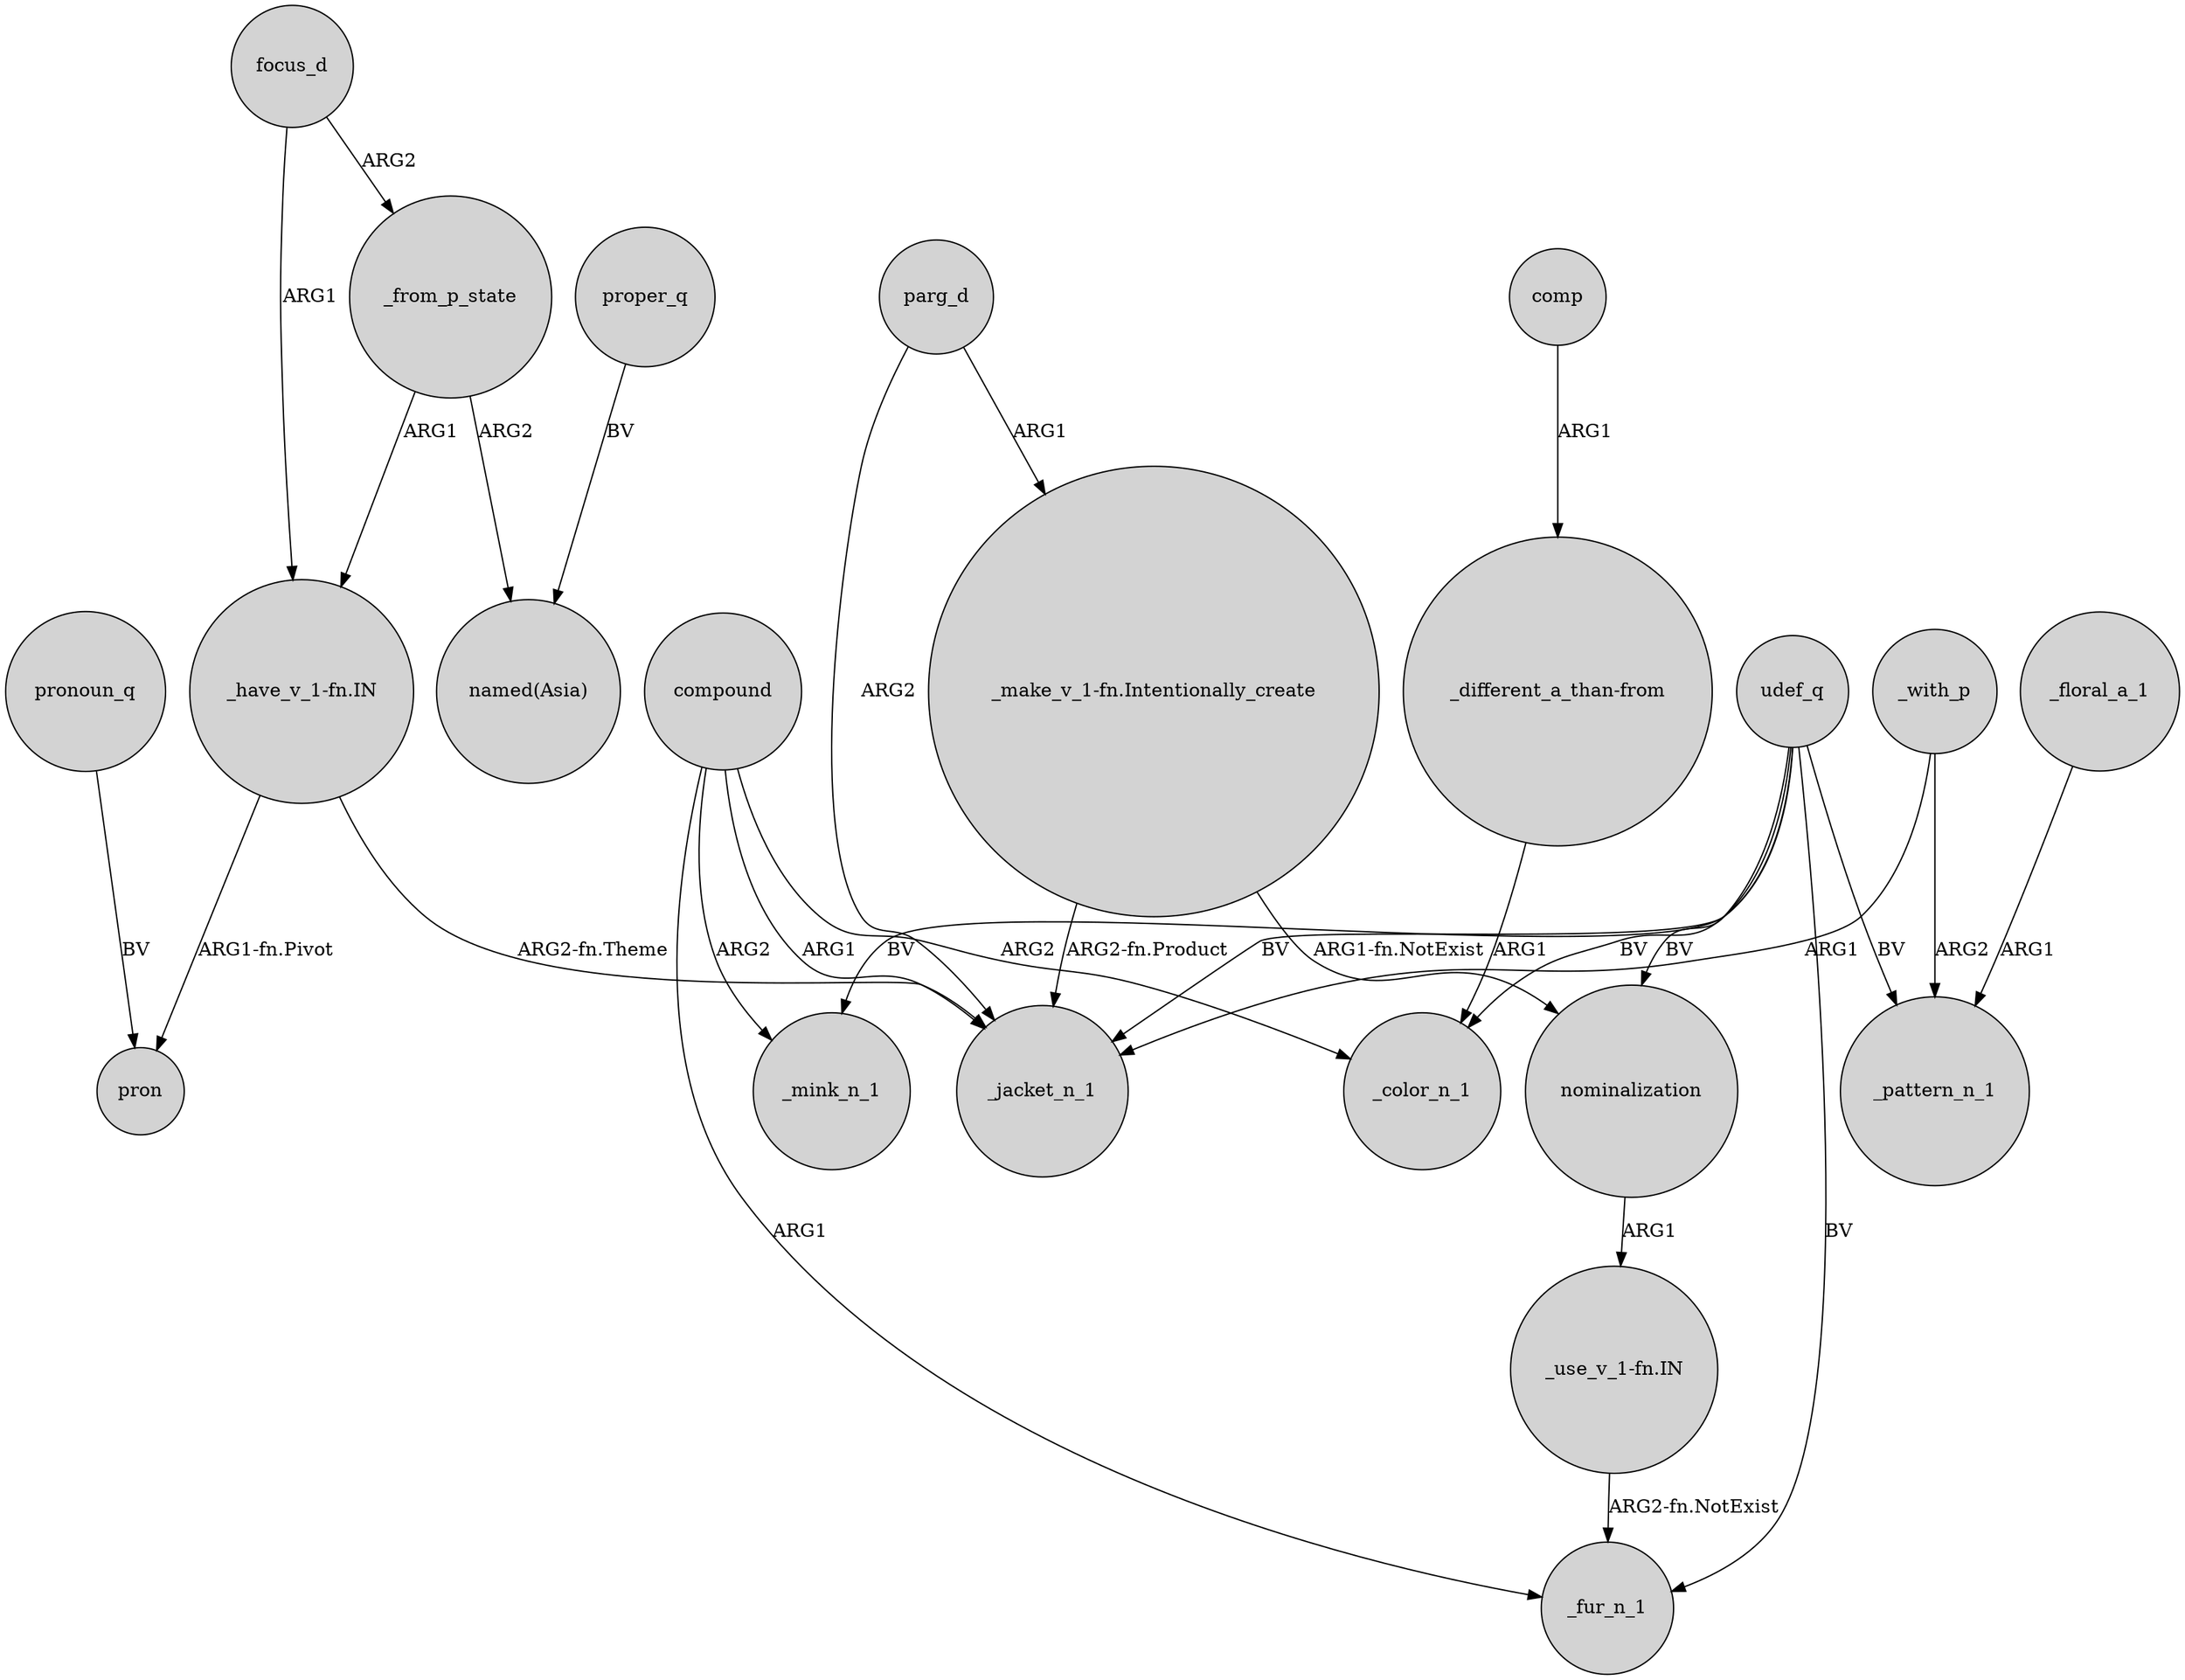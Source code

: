 digraph {
	node [shape=circle style=filled]
	focus_d -> "_have_v_1-fn.IN" [label=ARG1]
	compound -> _mink_n_1 [label=ARG2]
	"_have_v_1-fn.IN" -> _jacket_n_1 [label="ARG2-fn.Theme"]
	"_use_v_1-fn.IN" -> _fur_n_1 [label="ARG2-fn.NotExist"]
	"_make_v_1-fn.Intentionally_create" -> nominalization [label="ARG1-fn.NotExist"]
	_floral_a_1 -> _pattern_n_1 [label=ARG1]
	_from_p_state -> "_have_v_1-fn.IN" [label=ARG1]
	proper_q -> "named(Asia)" [label=BV]
	compound -> _jacket_n_1 [label=ARG1]
	_from_p_state -> "named(Asia)" [label=ARG2]
	udef_q -> _color_n_1 [label=BV]
	parg_d -> _jacket_n_1 [label=ARG2]
	parg_d -> "_make_v_1-fn.Intentionally_create" [label=ARG1]
	"_have_v_1-fn.IN" -> pron [label="ARG1-fn.Pivot"]
	udef_q -> _jacket_n_1 [label=BV]
	udef_q -> _pattern_n_1 [label=BV]
	compound -> _fur_n_1 [label=ARG1]
	udef_q -> _mink_n_1 [label=BV]
	pronoun_q -> pron [label=BV]
	compound -> _color_n_1 [label=ARG2]
	comp -> "_different_a_than-from" [label=ARG1]
	udef_q -> nominalization [label=BV]
	udef_q -> _fur_n_1 [label=BV]
	_with_p -> _pattern_n_1 [label=ARG2]
	_with_p -> _jacket_n_1 [label=ARG1]
	"_different_a_than-from" -> _color_n_1 [label=ARG1]
	"_make_v_1-fn.Intentionally_create" -> _jacket_n_1 [label="ARG2-fn.Product"]
	focus_d -> _from_p_state [label=ARG2]
	nominalization -> "_use_v_1-fn.IN" [label=ARG1]
}
